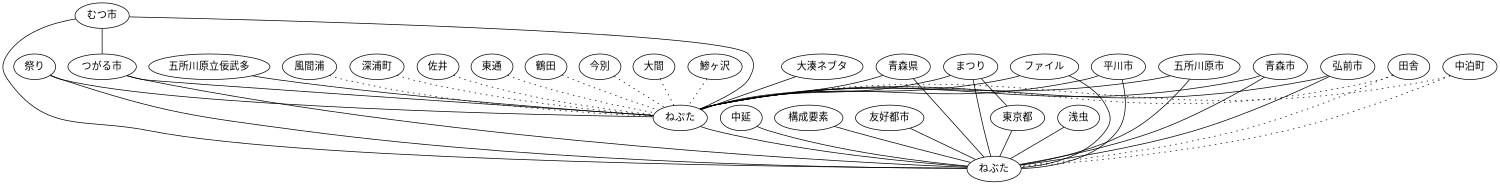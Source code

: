 graph keygraph {
graph [size="10,10"]
大湊ネブタ--ねぷた
五所川原立佞武多--ねぷた
祭り--ねぷた
むつ市--つがる市
中延--ねぶた
構成要素--ねぶた
友好都市--ねぶた
まつり--東京都
青森県--ねぷた
浅虫--ねぶた
青森県--ねぶた
東京都--ねぶた
ファイル--ねぷた
祭り--ねぶた
ファイル--ねぶた
平川市--ねぶた
五所川原市--ねぶた
青森市--ねぶた
平川市--ねぷた
五所川原市--ねぷた
青森市--ねぷた
まつり--ねぷた
弘前市--ねぷた
弘前市--ねぶた
むつ市--ねぶた
まつり--ねぶた
むつ市--ねぷた
つがる市--ねぶた
つがる市--ねぷた
ねぷた--ねぶた
田舎--ねぶた[style="dotted"]
中泊町--ねぶた[style="dotted"]
風間浦--ねぷた[style="dotted"]
深浦町--ねぷた[style="dotted"]
佐井--ねぷた[style="dotted"]
東通--ねぷた[style="dotted"]
鶴田--ねぷた[style="dotted"]
今別--ねぷた[style="dotted"]
大間--ねぷた[style="dotted"]
鯵ヶ沢--ねぷた[style="dotted"]
田舎--ねぷた[style="dotted"]
中泊町--ねぷた[style="dotted"]
}